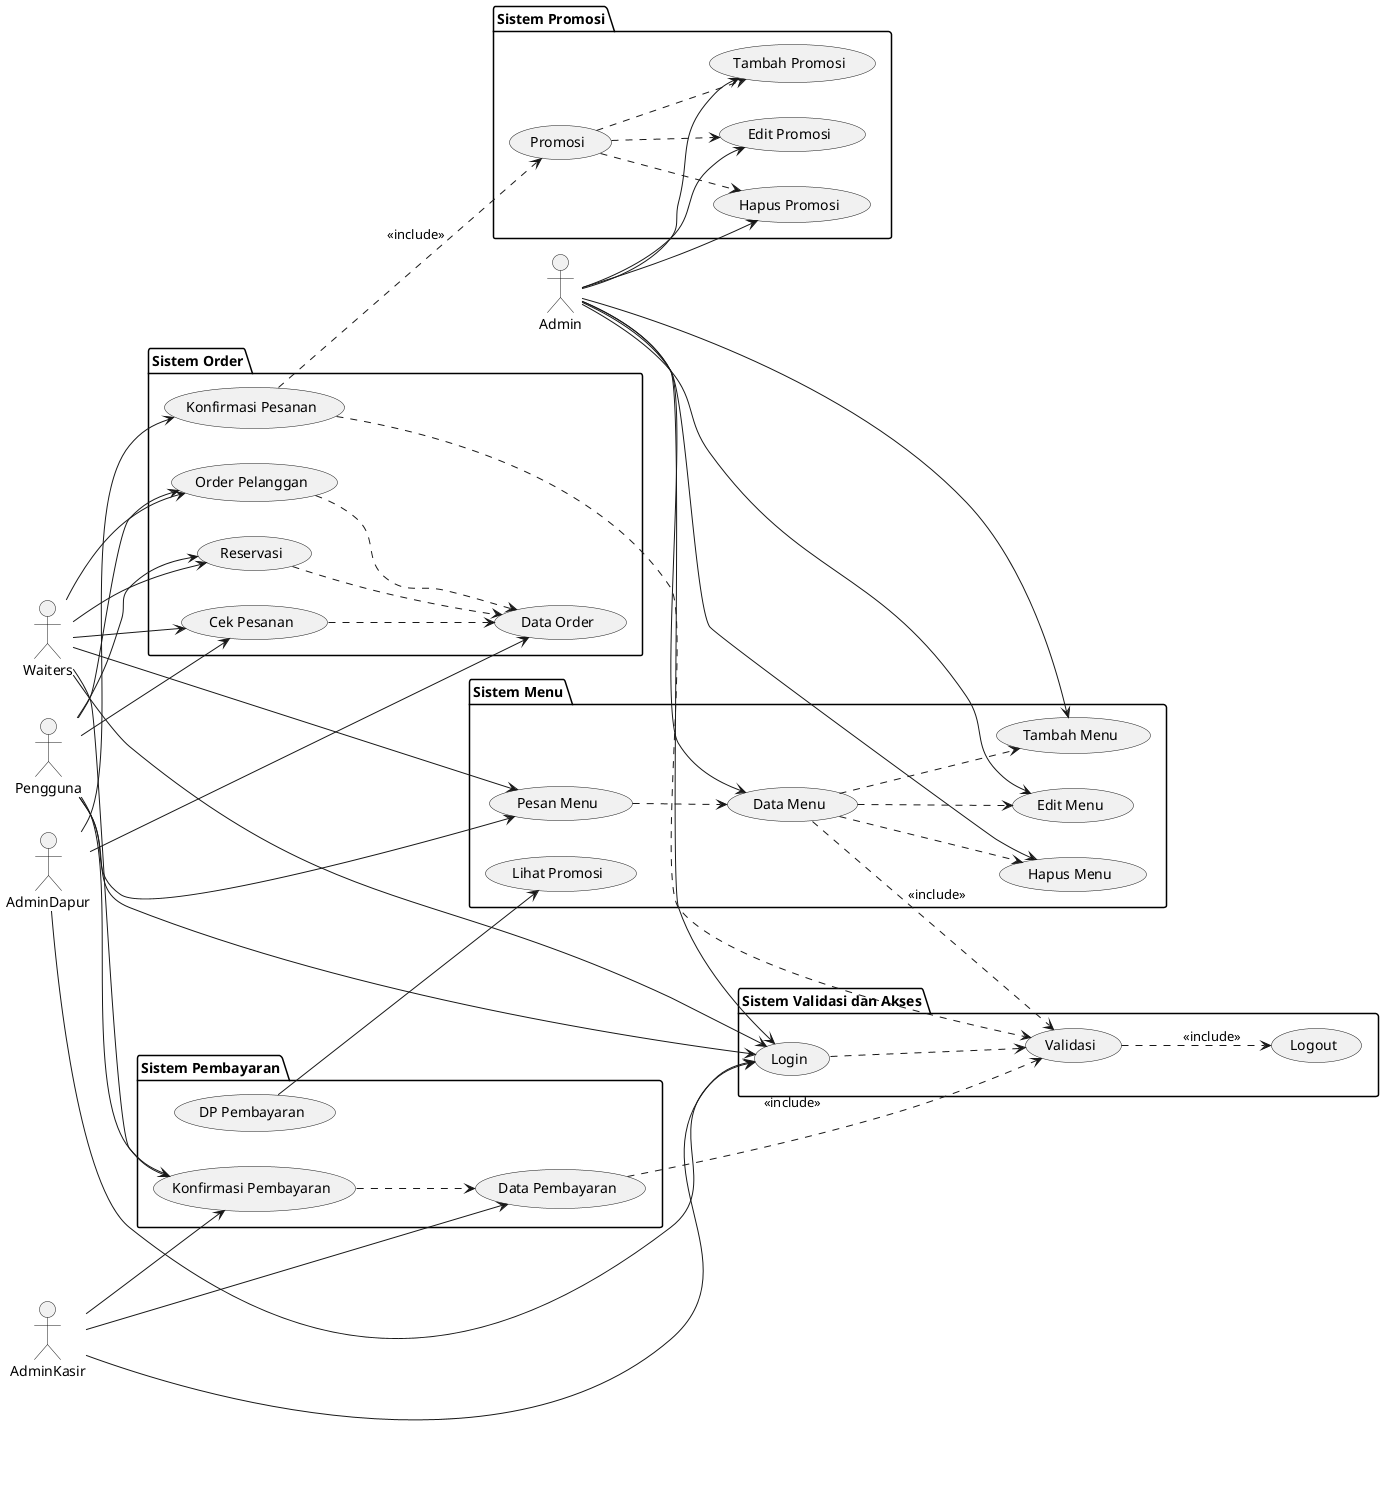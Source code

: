 @startuml
left to right direction

actor Pengguna
actor Admin
actor Waiters
actor AdminDapur
actor AdminKasir

package "Sistem Validasi dan Akses" {
    usecase "Login" as Login
    usecase "Logout" as Logout
    usecase "Validasi" as Validasi
}

package "Sistem Menu" {
    usecase "Pesan Menu" as Pesan_Menu
    usecase "Data Menu" as Data_menu
    usecase "Tambah Menu" as Tambah_Menu
    usecase "Edit Menu" as Edit_Menu
    usecase "Hapus Menu" as Hapus_Menu
    usecase "Lihat Promosi" as Lihat_Promosi
}

package "Sistem Promosi" {
    usecase "Promosi" as Promosi
    usecase "Tambah Promosi" as Tambah_Promosi
    usecase "Edit Promosi" as Edit_Promosi
    usecase "Hapus Promosi" as Hapus_Promosi
}

package "Sistem Order" {
    usecase "Order Pelanggan" as Order_Pelanggan
    usecase "Reservasi" as Reservasi
    usecase "Data Order" as Data_Order
    usecase "Cek Pesanan" as Cek_Pesanan
    usecase "Konfirmasi Pesanan" as Konfirmasi_Pesanan
}

package "Sistem Pembayaran" {
    usecase "DP Pembayaran" as DP_Pembayaran
    usecase "Data Pembayaran" as Data_Pembayaran
    usecase "Konfirmasi Pembayaran" as Konfirmasi_Pembayaran
}

Pengguna --> Pesan_Menu
Pengguna --> Reservasi
Pengguna --> Order_Pelanggan
Pengguna --> Cek_Pesanan
Pengguna --> Konfirmasi_Pembayaran
Waiters --> Pesan_Menu
Waiters --> Reservasi
Waiters --> Order_Pelanggan
Waiters --> Cek_Pesanan
Waiters --> Konfirmasi_Pembayaran
AdminDapur --> Data_Order
AdminKasir --> Data_Pembayaran
Admin --> Data_menu
Admin --> Tambah_Menu
Admin --> Edit_Menu
Admin --> Hapus_Menu
Admin --> Tambah_Promosi
Admin --> Edit_Promosi
Admin --> Hapus_Promosi
DP_Pembayaran --> Lihat_Promosi
Konfirmasi_Pesanan ..> Promosi : <<include>>
Konfirmasi_Pesanan ..> Validasi
Promosi ..> Tambah_Promosi
Promosi ..> Edit_Promosi
Promosi ..> Hapus_Promosi
Data_menu ..> Tambah_Menu
Data_menu ..> Edit_Menu
Data_menu ..> Hapus_Menu
Data_menu ..> Validasi : <<include>>
Validasi ..> Logout : <<include>>
Login ..> Validasi
Data_Pembayaran ..> Validasi : <<include>>
Konfirmasi_Pembayaran ..> Data_Pembayaran
Cek_Pesanan ..> Data_Order
Order_Pelanggan ..> Data_Order
Reservasi ..> Data_Order
Pesan_Menu ..> Data_menu
AdminDapur --> Konfirmasi_Pesanan
AdminKasir --> Konfirmasi_Pembayaran
Pengguna --> Login
Admin --> Login
Waiters --> Login
AdminDapur --> Login
AdminKasir --> Login
@enduml